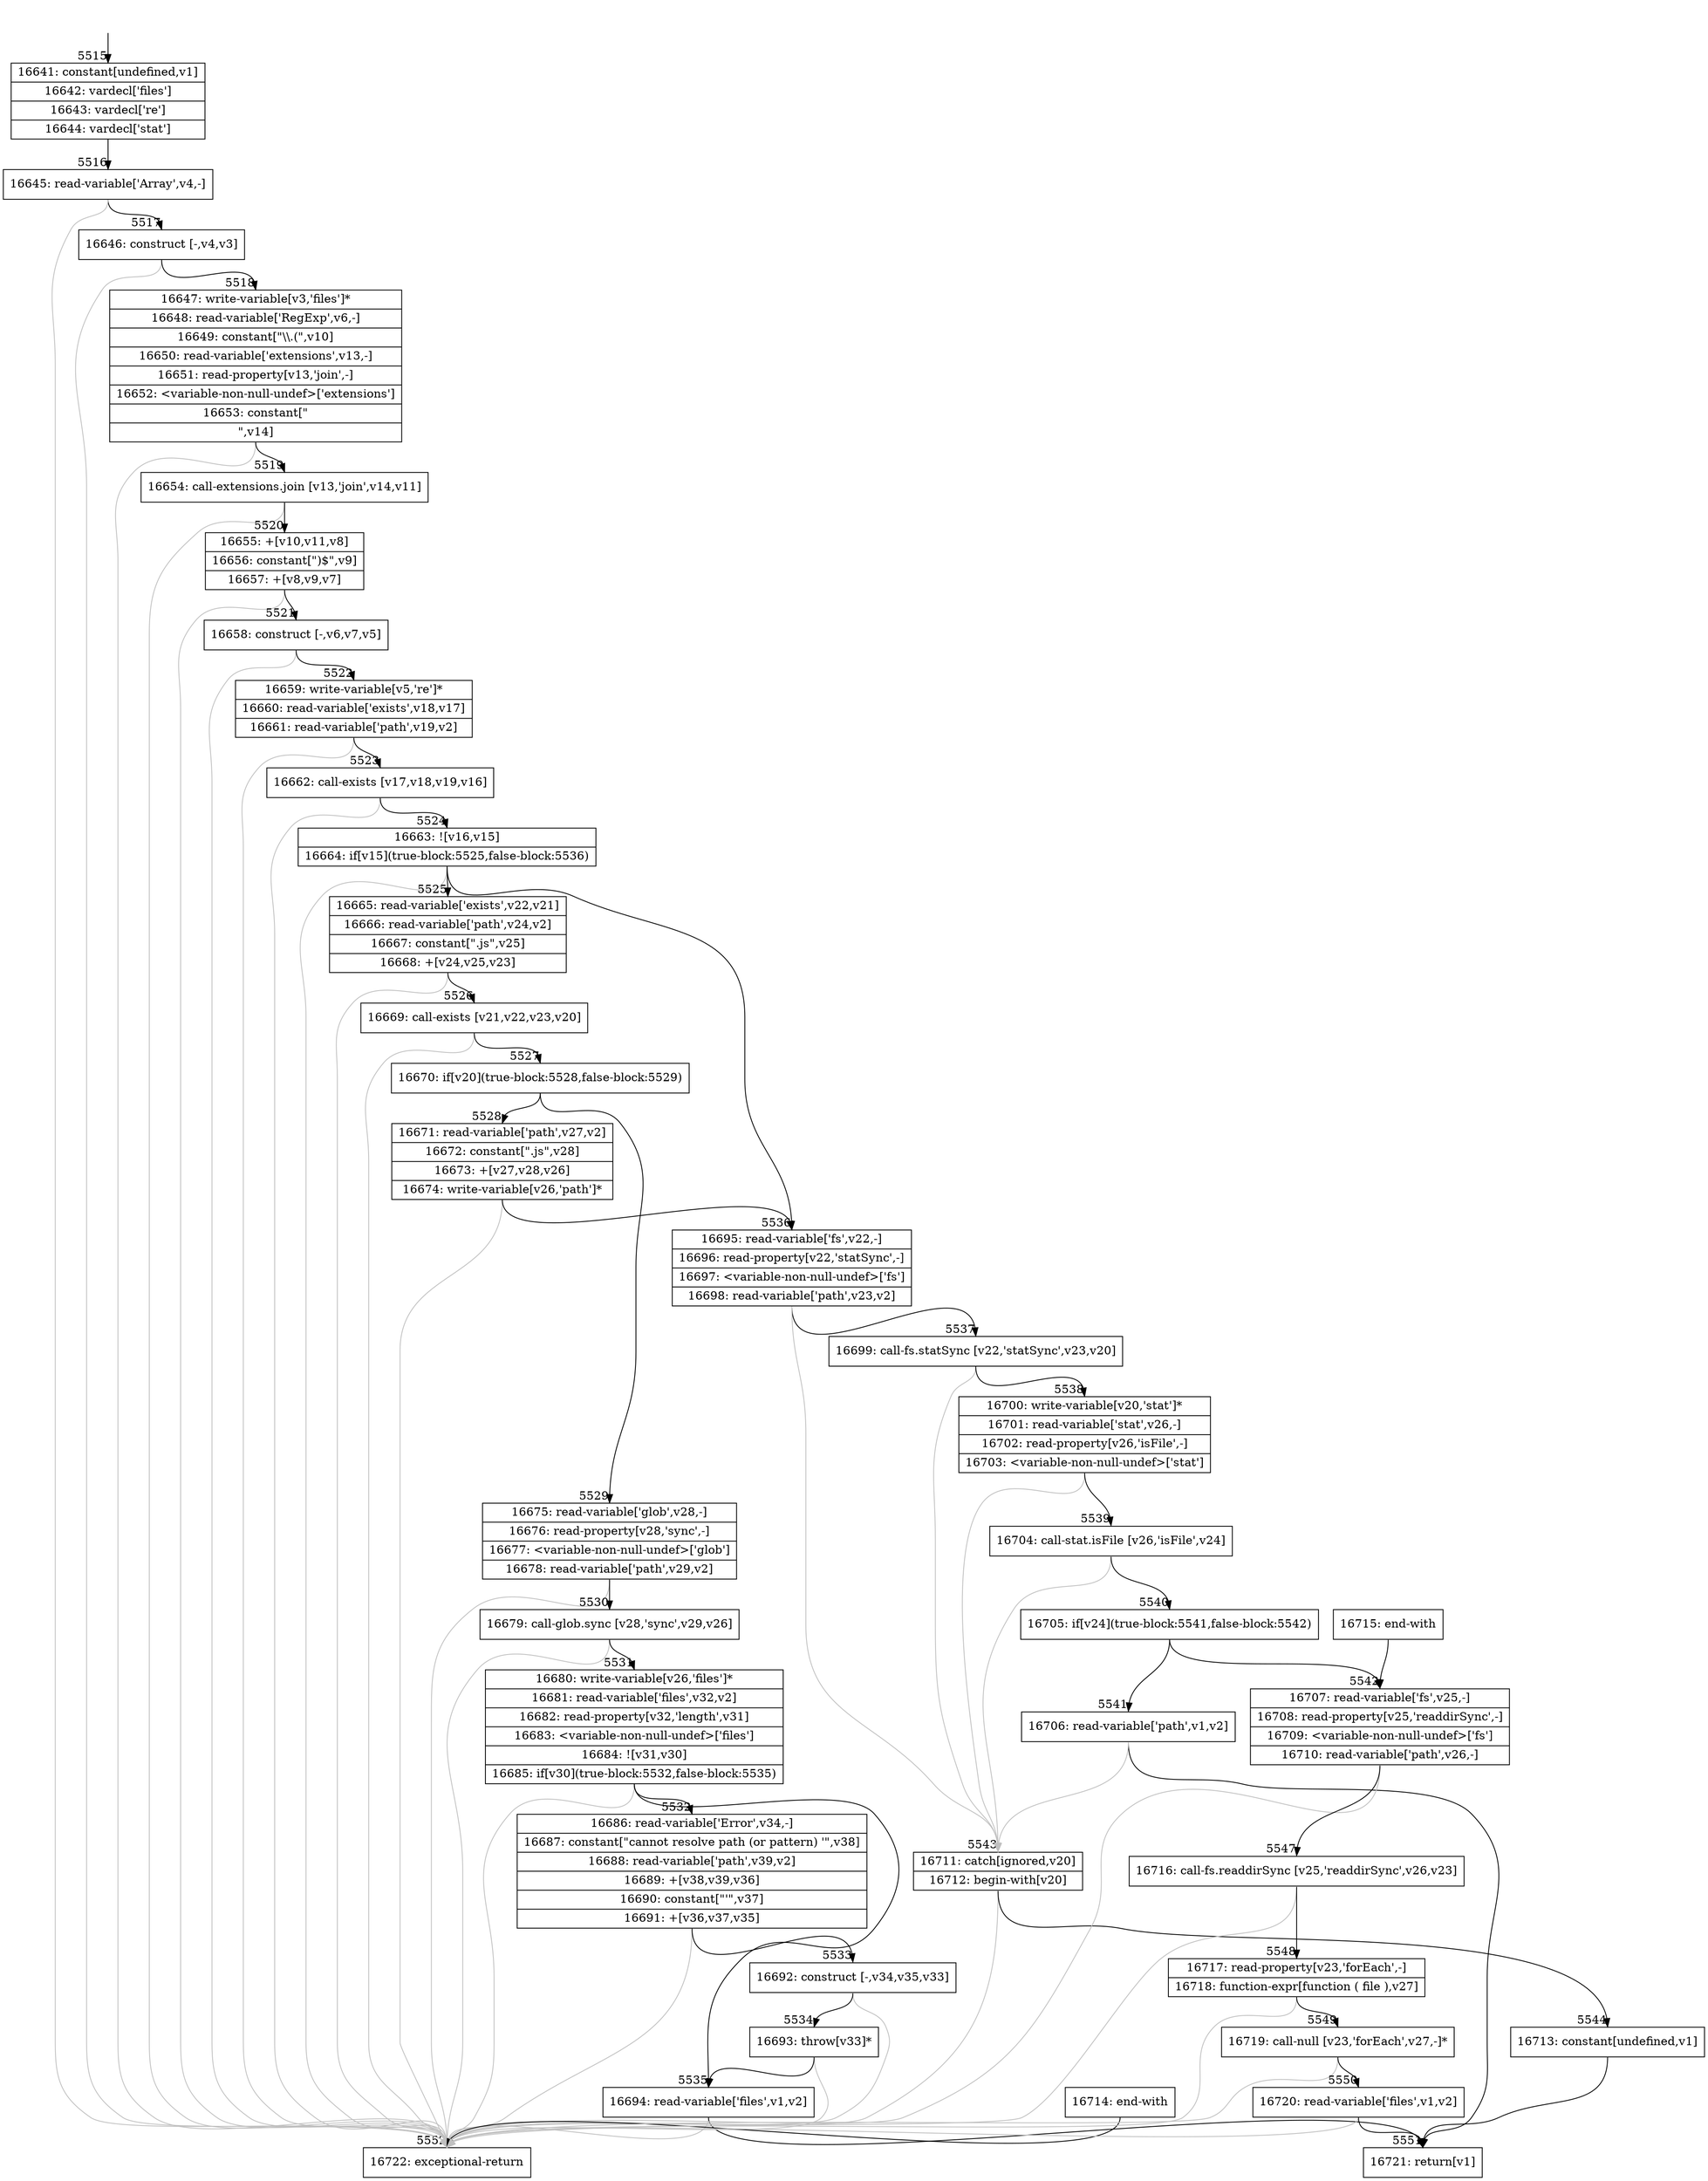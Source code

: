 digraph {
rankdir="TD"
BB_entry472[shape=none,label=""];
BB_entry472 -> BB5515 [tailport=s, headport=n, headlabel="    5515"]
BB5515 [shape=record label="{16641: constant[undefined,v1]|16642: vardecl['files']|16643: vardecl['re']|16644: vardecl['stat']}" ] 
BB5515 -> BB5516 [tailport=s, headport=n, headlabel="      5516"]
BB5516 [shape=record label="{16645: read-variable['Array',v4,-]}" ] 
BB5516 -> BB5517 [tailport=s, headport=n, headlabel="      5517"]
BB5516 -> BB5552 [tailport=s, headport=n, color=gray, headlabel="      5552"]
BB5517 [shape=record label="{16646: construct [-,v4,v3]}" ] 
BB5517 -> BB5518 [tailport=s, headport=n, headlabel="      5518"]
BB5517 -> BB5552 [tailport=s, headport=n, color=gray]
BB5518 [shape=record label="{16647: write-variable[v3,'files']*|16648: read-variable['RegExp',v6,-]|16649: constant[\"\\\\.(\",v10]|16650: read-variable['extensions',v13,-]|16651: read-property[v13,'join',-]|16652: \<variable-non-null-undef\>['extensions']|16653: constant[\"|\",v14]}" ] 
BB5518 -> BB5519 [tailport=s, headport=n, headlabel="      5519"]
BB5518 -> BB5552 [tailport=s, headport=n, color=gray]
BB5519 [shape=record label="{16654: call-extensions.join [v13,'join',v14,v11]}" ] 
BB5519 -> BB5520 [tailport=s, headport=n, headlabel="      5520"]
BB5519 -> BB5552 [tailport=s, headport=n, color=gray]
BB5520 [shape=record label="{16655: +[v10,v11,v8]|16656: constant[\")$\",v9]|16657: +[v8,v9,v7]}" ] 
BB5520 -> BB5521 [tailport=s, headport=n, headlabel="      5521"]
BB5520 -> BB5552 [tailport=s, headport=n, color=gray]
BB5521 [shape=record label="{16658: construct [-,v6,v7,v5]}" ] 
BB5521 -> BB5522 [tailport=s, headport=n, headlabel="      5522"]
BB5521 -> BB5552 [tailport=s, headport=n, color=gray]
BB5522 [shape=record label="{16659: write-variable[v5,'re']*|16660: read-variable['exists',v18,v17]|16661: read-variable['path',v19,v2]}" ] 
BB5522 -> BB5523 [tailport=s, headport=n, headlabel="      5523"]
BB5522 -> BB5552 [tailport=s, headport=n, color=gray]
BB5523 [shape=record label="{16662: call-exists [v17,v18,v19,v16]}" ] 
BB5523 -> BB5524 [tailport=s, headport=n, headlabel="      5524"]
BB5523 -> BB5552 [tailport=s, headport=n, color=gray]
BB5524 [shape=record label="{16663: ![v16,v15]|16664: if[v15](true-block:5525,false-block:5536)}" ] 
BB5524 -> BB5525 [tailport=s, headport=n, headlabel="      5525"]
BB5524 -> BB5536 [tailport=s, headport=n, headlabel="      5536"]
BB5524 -> BB5552 [tailport=s, headport=n, color=gray]
BB5525 [shape=record label="{16665: read-variable['exists',v22,v21]|16666: read-variable['path',v24,v2]|16667: constant[\".js\",v25]|16668: +[v24,v25,v23]}" ] 
BB5525 -> BB5526 [tailport=s, headport=n, headlabel="      5526"]
BB5525 -> BB5552 [tailport=s, headport=n, color=gray]
BB5526 [shape=record label="{16669: call-exists [v21,v22,v23,v20]}" ] 
BB5526 -> BB5527 [tailport=s, headport=n, headlabel="      5527"]
BB5526 -> BB5552 [tailport=s, headport=n, color=gray]
BB5527 [shape=record label="{16670: if[v20](true-block:5528,false-block:5529)}" ] 
BB5527 -> BB5528 [tailport=s, headport=n, headlabel="      5528"]
BB5527 -> BB5529 [tailport=s, headport=n, headlabel="      5529"]
BB5528 [shape=record label="{16671: read-variable['path',v27,v2]|16672: constant[\".js\",v28]|16673: +[v27,v28,v26]|16674: write-variable[v26,'path']*}" ] 
BB5528 -> BB5536 [tailport=s, headport=n]
BB5528 -> BB5552 [tailport=s, headport=n, color=gray]
BB5529 [shape=record label="{16675: read-variable['glob',v28,-]|16676: read-property[v28,'sync',-]|16677: \<variable-non-null-undef\>['glob']|16678: read-variable['path',v29,v2]}" ] 
BB5529 -> BB5530 [tailport=s, headport=n, headlabel="      5530"]
BB5529 -> BB5552 [tailport=s, headport=n, color=gray]
BB5530 [shape=record label="{16679: call-glob.sync [v28,'sync',v29,v26]}" ] 
BB5530 -> BB5531 [tailport=s, headport=n, headlabel="      5531"]
BB5530 -> BB5552 [tailport=s, headport=n, color=gray]
BB5531 [shape=record label="{16680: write-variable[v26,'files']*|16681: read-variable['files',v32,v2]|16682: read-property[v32,'length',v31]|16683: \<variable-non-null-undef\>['files']|16684: ![v31,v30]|16685: if[v30](true-block:5532,false-block:5535)}" ] 
BB5531 -> BB5532 [tailport=s, headport=n, headlabel="      5532"]
BB5531 -> BB5535 [tailport=s, headport=n, headlabel="      5535"]
BB5531 -> BB5552 [tailport=s, headport=n, color=gray]
BB5532 [shape=record label="{16686: read-variable['Error',v34,-]|16687: constant[\"cannot resolve path (or pattern) '\",v38]|16688: read-variable['path',v39,v2]|16689: +[v38,v39,v36]|16690: constant[\"'\",v37]|16691: +[v36,v37,v35]}" ] 
BB5532 -> BB5533 [tailport=s, headport=n, headlabel="      5533"]
BB5532 -> BB5552 [tailport=s, headport=n, color=gray]
BB5533 [shape=record label="{16692: construct [-,v34,v35,v33]}" ] 
BB5533 -> BB5534 [tailport=s, headport=n, headlabel="      5534"]
BB5533 -> BB5552 [tailport=s, headport=n, color=gray]
BB5534 [shape=record label="{16693: throw[v33]*}" ] 
BB5534 -> BB5535 [tailport=s, headport=n]
BB5534 -> BB5552 [tailport=s, headport=n, color=gray]
BB5535 [shape=record label="{16694: read-variable['files',v1,v2]}" ] 
BB5535 -> BB5551 [tailport=s, headport=n, headlabel="      5551"]
BB5535 -> BB5552 [tailport=s, headport=n, color=gray]
BB5536 [shape=record label="{16695: read-variable['fs',v22,-]|16696: read-property[v22,'statSync',-]|16697: \<variable-non-null-undef\>['fs']|16698: read-variable['path',v23,v2]}" ] 
BB5536 -> BB5537 [tailport=s, headport=n, headlabel="      5537"]
BB5536 -> BB5543 [tailport=s, headport=n, color=gray, headlabel="      5543"]
BB5537 [shape=record label="{16699: call-fs.statSync [v22,'statSync',v23,v20]}" ] 
BB5537 -> BB5538 [tailport=s, headport=n, headlabel="      5538"]
BB5537 -> BB5543 [tailport=s, headport=n, color=gray]
BB5538 [shape=record label="{16700: write-variable[v20,'stat']*|16701: read-variable['stat',v26,-]|16702: read-property[v26,'isFile',-]|16703: \<variable-non-null-undef\>['stat']}" ] 
BB5538 -> BB5539 [tailport=s, headport=n, headlabel="      5539"]
BB5538 -> BB5543 [tailport=s, headport=n, color=gray]
BB5539 [shape=record label="{16704: call-stat.isFile [v26,'isFile',v24]}" ] 
BB5539 -> BB5540 [tailport=s, headport=n, headlabel="      5540"]
BB5539 -> BB5543 [tailport=s, headport=n, color=gray]
BB5540 [shape=record label="{16705: if[v24](true-block:5541,false-block:5542)}" ] 
BB5540 -> BB5541 [tailport=s, headport=n, headlabel="      5541"]
BB5540 -> BB5542 [tailport=s, headport=n, headlabel="      5542"]
BB5541 [shape=record label="{16706: read-variable['path',v1,v2]}" ] 
BB5541 -> BB5551 [tailport=s, headport=n]
BB5541 -> BB5543 [tailport=s, headport=n, color=gray]
BB5542 [shape=record label="{16707: read-variable['fs',v25,-]|16708: read-property[v25,'readdirSync',-]|16709: \<variable-non-null-undef\>['fs']|16710: read-variable['path',v26,-]}" ] 
BB5542 -> BB5547 [tailport=s, headport=n, headlabel="      5547"]
BB5542 -> BB5552 [tailport=s, headport=n, color=gray]
BB5543 [shape=record label="{16711: catch[ignored,v20]|16712: begin-with[v20]}" ] 
BB5543 -> BB5544 [tailport=s, headport=n, headlabel="      5544"]
BB5543 -> BB5552 [tailport=s, headport=n, color=gray]
BB5544 [shape=record label="{16713: constant[undefined,v1]}" ] 
BB5544 -> BB5551 [tailport=s, headport=n]
BB5545 [shape=record label="{16714: end-with}" ] 
BB5545 -> BB5552 [tailport=s, headport=n]
BB5546 [shape=record label="{16715: end-with}" ] 
BB5546 -> BB5542 [tailport=s, headport=n]
BB5547 [shape=record label="{16716: call-fs.readdirSync [v25,'readdirSync',v26,v23]}" ] 
BB5547 -> BB5548 [tailport=s, headport=n, headlabel="      5548"]
BB5547 -> BB5552 [tailport=s, headport=n, color=gray]
BB5548 [shape=record label="{16717: read-property[v23,'forEach',-]|16718: function-expr[function ( file ),v27]}" ] 
BB5548 -> BB5549 [tailport=s, headport=n, headlabel="      5549"]
BB5548 -> BB5552 [tailport=s, headport=n, color=gray]
BB5549 [shape=record label="{16719: call-null [v23,'forEach',v27,-]*}" ] 
BB5549 -> BB5550 [tailport=s, headport=n, headlabel="      5550"]
BB5549 -> BB5552 [tailport=s, headport=n, color=gray]
BB5550 [shape=record label="{16720: read-variable['files',v1,v2]}" ] 
BB5550 -> BB5551 [tailport=s, headport=n]
BB5550 -> BB5552 [tailport=s, headport=n, color=gray]
BB5551 [shape=record label="{16721: return[v1]}" ] 
BB5552 [shape=record label="{16722: exceptional-return}" ] 
//#$~ 6314
}
